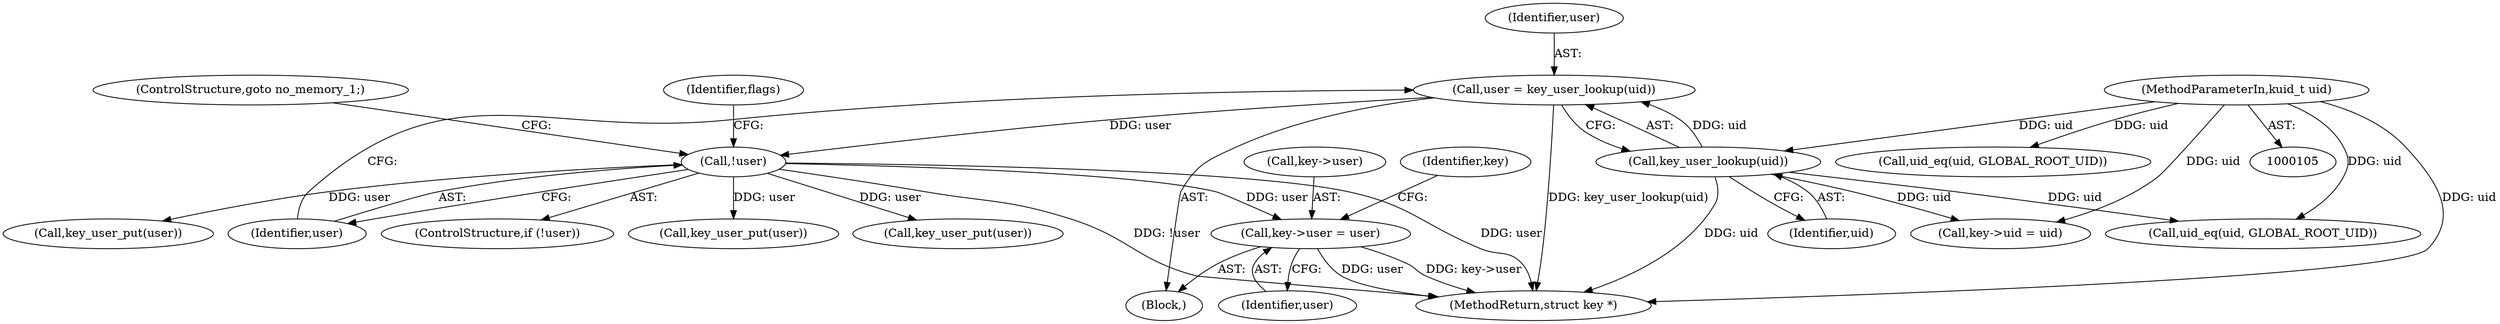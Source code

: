 digraph "0_linux_237bbd29f7a049d310d907f4b2716a7feef9abf3@pointer" {
"1000315" [label="(Call,key->user = user)"];
"1000173" [label="(Call,!user)"];
"1000168" [label="(Call,user = key_user_lookup(uid))"];
"1000170" [label="(Call,key_user_lookup(uid))"];
"1000108" [label="(MethodParameterIn,kuid_t uid)"];
"1000497" [label="(Call,key_user_put(user))"];
"1000175" [label="(ControlStructure,goto no_memory_1;)"];
"1000482" [label="(Call,key_user_put(user))"];
"1000315" [label="(Call,key->user = user)"];
"1000108" [label="(MethodParameterIn,kuid_t uid)"];
"1000169" [label="(Identifier,user)"];
"1000179" [label="(Identifier,flags)"];
"1000170" [label="(Call,key_user_lookup(uid))"];
"1000168" [label="(Call,user = key_user_lookup(uid))"];
"1000445" [label="(Call,key_user_put(user))"];
"1000322" [label="(Identifier,key)"];
"1000174" [label="(Identifier,user)"];
"1000172" [label="(ControlStructure,if (!user))"];
"1000195" [label="(Call,uid_eq(uid, GLOBAL_ROOT_UID))"];
"1000173" [label="(Call,!user)"];
"1000186" [label="(Call,uid_eq(uid, GLOBAL_ROOT_UID))"];
"1000114" [label="(Block,)"];
"1000316" [label="(Call,key->user)"];
"1000319" [label="(Identifier,user)"];
"1000505" [label="(MethodReturn,struct key *)"];
"1000332" [label="(Call,key->uid = uid)"];
"1000171" [label="(Identifier,uid)"];
"1000315" -> "1000114"  [label="AST: "];
"1000315" -> "1000319"  [label="CFG: "];
"1000316" -> "1000315"  [label="AST: "];
"1000319" -> "1000315"  [label="AST: "];
"1000322" -> "1000315"  [label="CFG: "];
"1000315" -> "1000505"  [label="DDG: key->user"];
"1000315" -> "1000505"  [label="DDG: user"];
"1000173" -> "1000315"  [label="DDG: user"];
"1000173" -> "1000172"  [label="AST: "];
"1000173" -> "1000174"  [label="CFG: "];
"1000174" -> "1000173"  [label="AST: "];
"1000175" -> "1000173"  [label="CFG: "];
"1000179" -> "1000173"  [label="CFG: "];
"1000173" -> "1000505"  [label="DDG: !user"];
"1000173" -> "1000505"  [label="DDG: user"];
"1000168" -> "1000173"  [label="DDG: user"];
"1000173" -> "1000445"  [label="DDG: user"];
"1000173" -> "1000482"  [label="DDG: user"];
"1000173" -> "1000497"  [label="DDG: user"];
"1000168" -> "1000114"  [label="AST: "];
"1000168" -> "1000170"  [label="CFG: "];
"1000169" -> "1000168"  [label="AST: "];
"1000170" -> "1000168"  [label="AST: "];
"1000174" -> "1000168"  [label="CFG: "];
"1000168" -> "1000505"  [label="DDG: key_user_lookup(uid)"];
"1000170" -> "1000168"  [label="DDG: uid"];
"1000170" -> "1000171"  [label="CFG: "];
"1000171" -> "1000170"  [label="AST: "];
"1000170" -> "1000505"  [label="DDG: uid"];
"1000108" -> "1000170"  [label="DDG: uid"];
"1000170" -> "1000186"  [label="DDG: uid"];
"1000170" -> "1000332"  [label="DDG: uid"];
"1000108" -> "1000105"  [label="AST: "];
"1000108" -> "1000505"  [label="DDG: uid"];
"1000108" -> "1000186"  [label="DDG: uid"];
"1000108" -> "1000195"  [label="DDG: uid"];
"1000108" -> "1000332"  [label="DDG: uid"];
}
